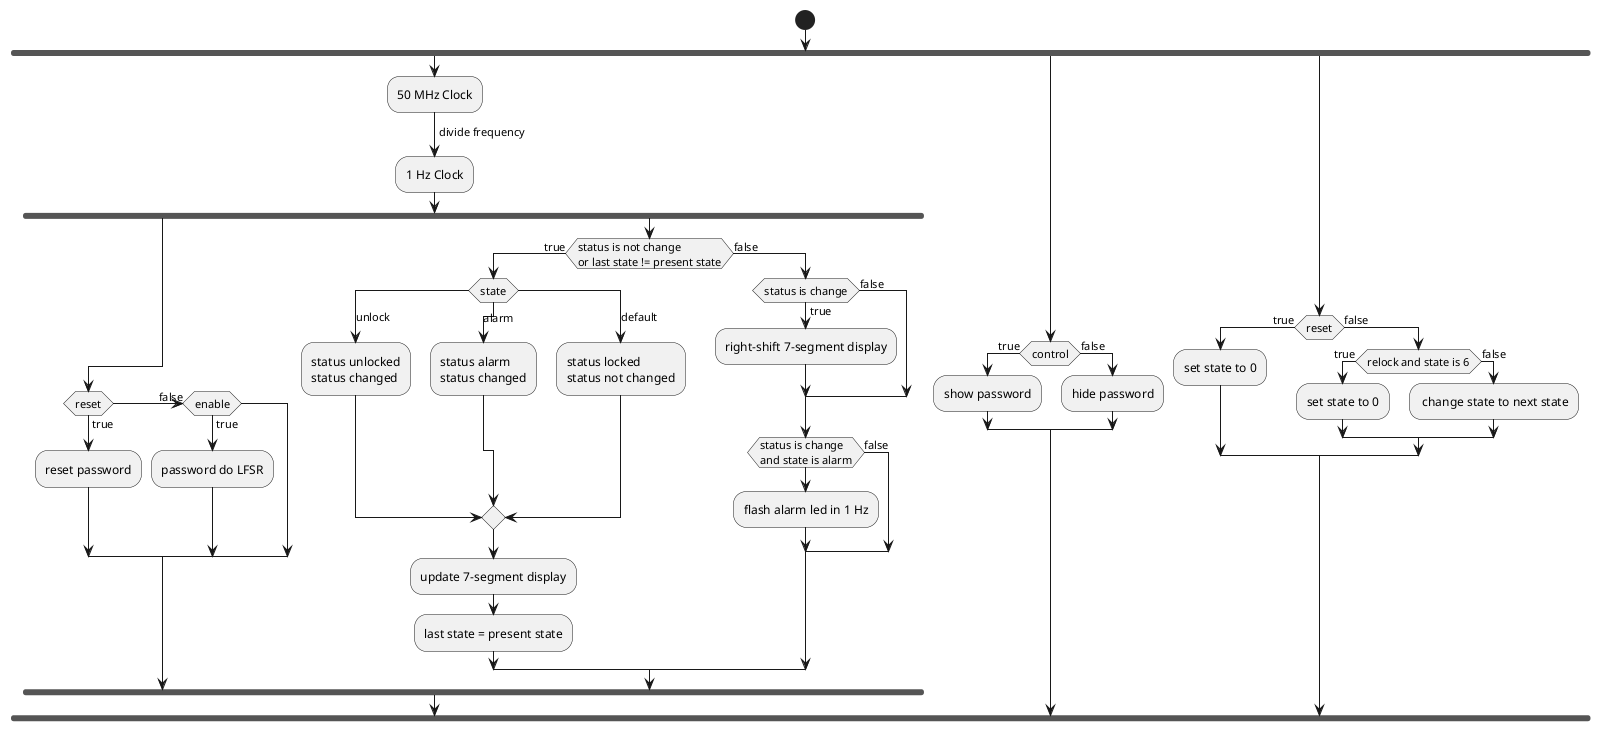 @startuml
'https://plantuml.com/activity-diagram-beta

skinparam ConditionEndStyle hline
skinparam SwitchEndStyle hline


start
fork
:50 MHz Clock;
-> divide frequency;
:1 Hz Clock;

    fork
    if (reset) then (true)
        :reset password;
    (false) elseif (enable) then (true)
        :password do LFSR;
    endif

    fork again
    if (status is not change\nor last state != present state) then (true)
        switch (state)
            case (unlock)
            :status unlocked
            status changed;
            case (alarm)
            :status alarm
            status changed;
            case (default)
            :status locked
            status not changed;
        endswitch
        :update 7-segment display;
        :last state = present state;
    else (false)
        if (status is change) then (true)
            :right-shift 7-segment display;
        else (false)
        endif
		if (status is change\nand state is alarm)
		    :flash alarm led in 1 Hz;
		else (false)
        endif
    endif
end fork


fork again
if (control) then (true)
    :show password;
else (false)
    :hide password;
endif
fork again
if (reset) then (true)
    :set state to 0;
else (false)
    if (relock and state is 6) then (true)
        :set state to 0;
    else (false)
        : change state to next state;
    endif
endif
end fork

@enduml